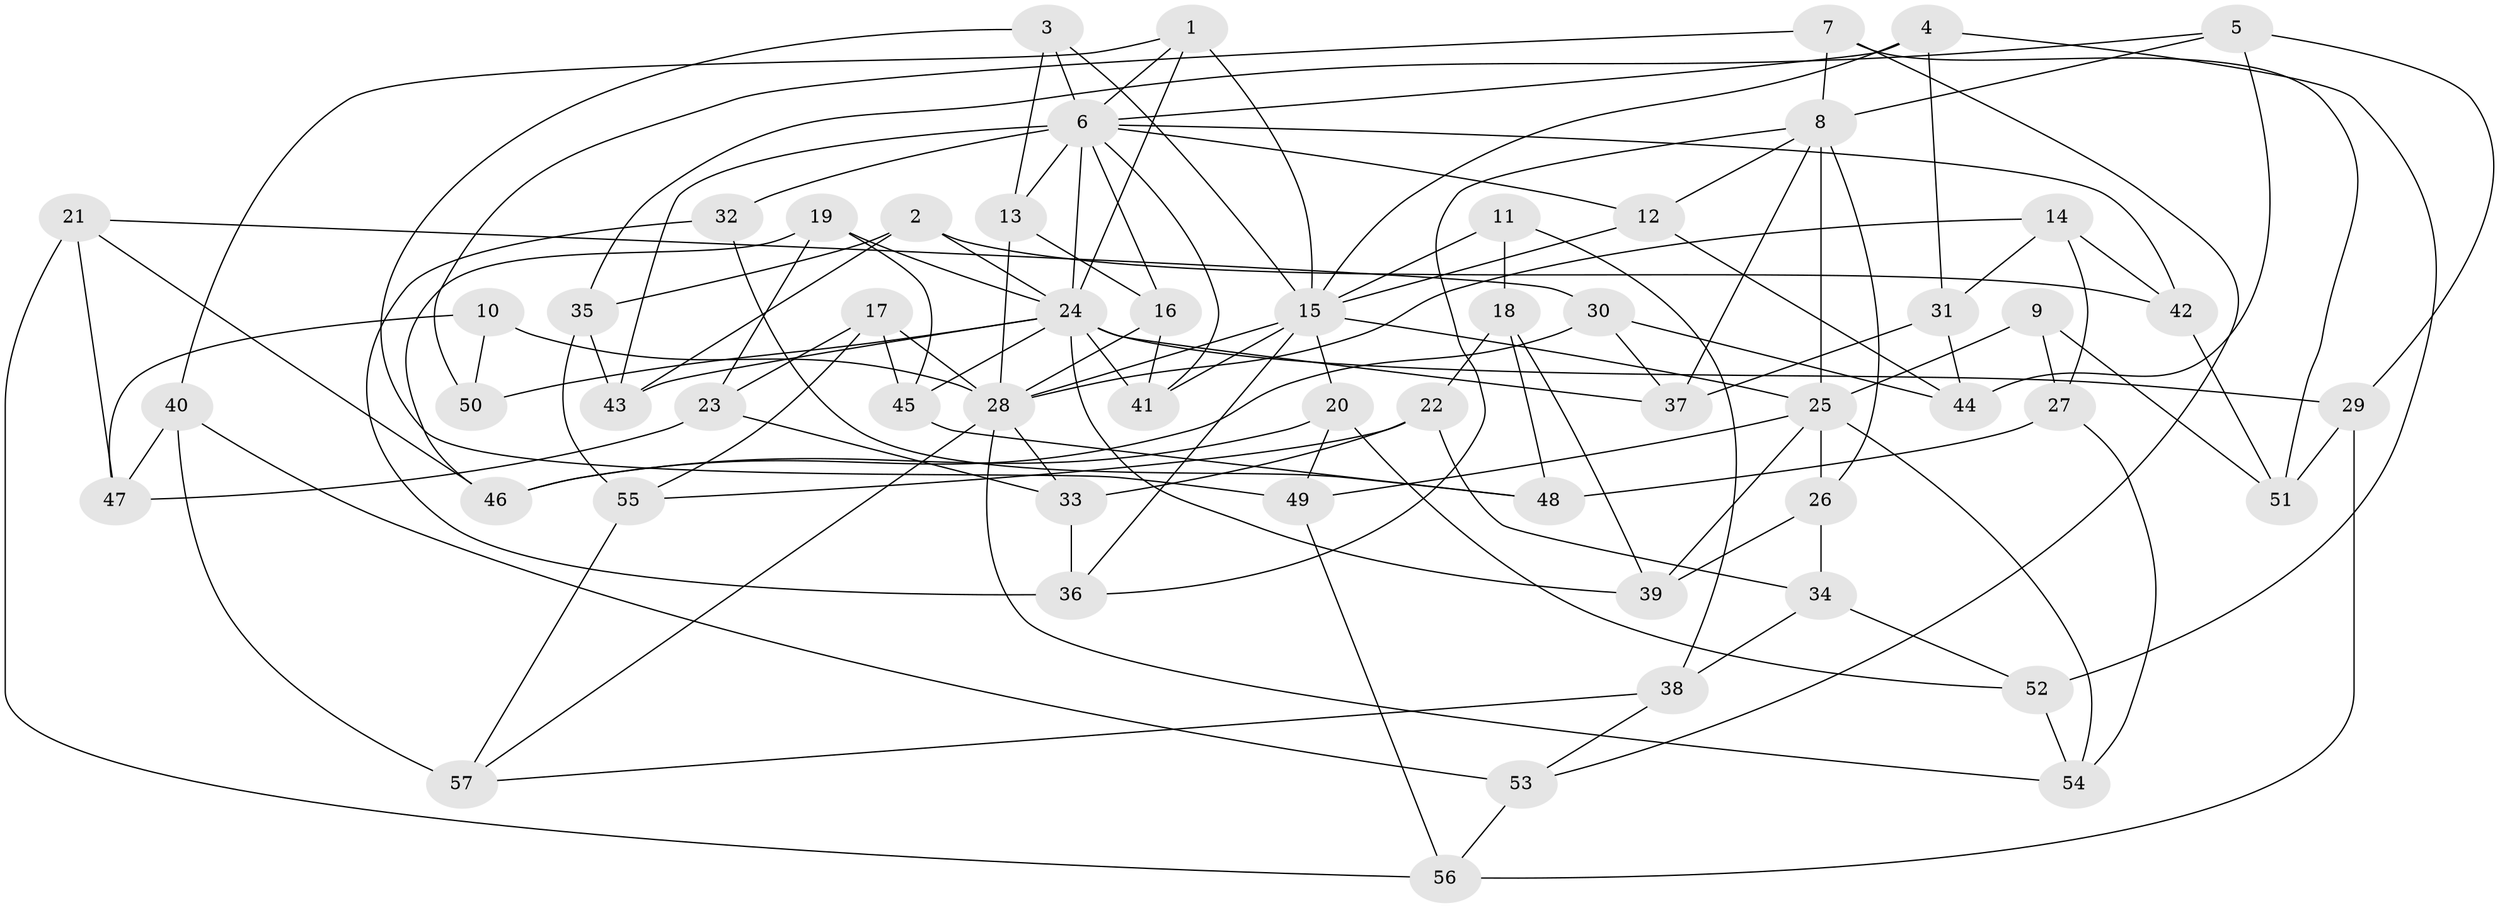 // original degree distribution, {4: 1.0}
// Generated by graph-tools (version 1.1) at 2025/53/03/04/25 22:53:38]
// undirected, 57 vertices, 127 edges
graph export_dot {
  node [color=gray90,style=filled];
  1;
  2;
  3;
  4;
  5;
  6;
  7;
  8;
  9;
  10;
  11;
  12;
  13;
  14;
  15;
  16;
  17;
  18;
  19;
  20;
  21;
  22;
  23;
  24;
  25;
  26;
  27;
  28;
  29;
  30;
  31;
  32;
  33;
  34;
  35;
  36;
  37;
  38;
  39;
  40;
  41;
  42;
  43;
  44;
  45;
  46;
  47;
  48;
  49;
  50;
  51;
  52;
  53;
  54;
  55;
  56;
  57;
  1 -- 6 [weight=1.0];
  1 -- 15 [weight=1.0];
  1 -- 24 [weight=1.0];
  1 -- 40 [weight=1.0];
  2 -- 24 [weight=1.0];
  2 -- 35 [weight=1.0];
  2 -- 42 [weight=1.0];
  2 -- 43 [weight=1.0];
  3 -- 6 [weight=1.0];
  3 -- 13 [weight=1.0];
  3 -- 15 [weight=1.0];
  3 -- 49 [weight=1.0];
  4 -- 6 [weight=1.0];
  4 -- 15 [weight=1.0];
  4 -- 31 [weight=1.0];
  4 -- 52 [weight=1.0];
  5 -- 8 [weight=1.0];
  5 -- 29 [weight=1.0];
  5 -- 35 [weight=1.0];
  5 -- 44 [weight=1.0];
  6 -- 12 [weight=1.0];
  6 -- 13 [weight=1.0];
  6 -- 16 [weight=1.0];
  6 -- 24 [weight=1.0];
  6 -- 32 [weight=2.0];
  6 -- 41 [weight=1.0];
  6 -- 42 [weight=1.0];
  6 -- 43 [weight=1.0];
  7 -- 8 [weight=1.0];
  7 -- 50 [weight=1.0];
  7 -- 51 [weight=1.0];
  7 -- 53 [weight=1.0];
  8 -- 12 [weight=1.0];
  8 -- 25 [weight=4.0];
  8 -- 26 [weight=1.0];
  8 -- 36 [weight=1.0];
  8 -- 37 [weight=1.0];
  9 -- 25 [weight=2.0];
  9 -- 27 [weight=1.0];
  9 -- 51 [weight=1.0];
  10 -- 28 [weight=2.0];
  10 -- 47 [weight=1.0];
  10 -- 50 [weight=1.0];
  11 -- 15 [weight=2.0];
  11 -- 18 [weight=1.0];
  11 -- 38 [weight=1.0];
  12 -- 15 [weight=1.0];
  12 -- 44 [weight=1.0];
  13 -- 16 [weight=1.0];
  13 -- 28 [weight=1.0];
  14 -- 27 [weight=1.0];
  14 -- 28 [weight=1.0];
  14 -- 31 [weight=1.0];
  14 -- 42 [weight=1.0];
  15 -- 20 [weight=1.0];
  15 -- 25 [weight=2.0];
  15 -- 28 [weight=1.0];
  15 -- 36 [weight=1.0];
  15 -- 41 [weight=1.0];
  16 -- 28 [weight=1.0];
  16 -- 41 [weight=1.0];
  17 -- 23 [weight=1.0];
  17 -- 28 [weight=1.0];
  17 -- 45 [weight=1.0];
  17 -- 55 [weight=1.0];
  18 -- 22 [weight=1.0];
  18 -- 39 [weight=1.0];
  18 -- 48 [weight=1.0];
  19 -- 23 [weight=1.0];
  19 -- 24 [weight=1.0];
  19 -- 45 [weight=1.0];
  19 -- 46 [weight=1.0];
  20 -- 46 [weight=1.0];
  20 -- 49 [weight=1.0];
  20 -- 52 [weight=1.0];
  21 -- 30 [weight=1.0];
  21 -- 46 [weight=1.0];
  21 -- 47 [weight=1.0];
  21 -- 56 [weight=1.0];
  22 -- 33 [weight=1.0];
  22 -- 34 [weight=1.0];
  22 -- 55 [weight=1.0];
  23 -- 33 [weight=1.0];
  23 -- 47 [weight=1.0];
  24 -- 29 [weight=1.0];
  24 -- 37 [weight=1.0];
  24 -- 39 [weight=1.0];
  24 -- 41 [weight=1.0];
  24 -- 43 [weight=1.0];
  24 -- 45 [weight=1.0];
  24 -- 50 [weight=2.0];
  25 -- 26 [weight=1.0];
  25 -- 39 [weight=1.0];
  25 -- 49 [weight=1.0];
  25 -- 54 [weight=1.0];
  26 -- 34 [weight=1.0];
  26 -- 39 [weight=1.0];
  27 -- 48 [weight=1.0];
  27 -- 54 [weight=1.0];
  28 -- 33 [weight=1.0];
  28 -- 54 [weight=1.0];
  28 -- 57 [weight=1.0];
  29 -- 51 [weight=1.0];
  29 -- 56 [weight=1.0];
  30 -- 37 [weight=1.0];
  30 -- 44 [weight=1.0];
  30 -- 46 [weight=1.0];
  31 -- 37 [weight=1.0];
  31 -- 44 [weight=1.0];
  32 -- 36 [weight=1.0];
  32 -- 48 [weight=1.0];
  33 -- 36 [weight=1.0];
  34 -- 38 [weight=1.0];
  34 -- 52 [weight=1.0];
  35 -- 43 [weight=1.0];
  35 -- 55 [weight=1.0];
  38 -- 53 [weight=1.0];
  38 -- 57 [weight=1.0];
  40 -- 47 [weight=1.0];
  40 -- 53 [weight=1.0];
  40 -- 57 [weight=1.0];
  42 -- 51 [weight=1.0];
  45 -- 48 [weight=1.0];
  49 -- 56 [weight=1.0];
  52 -- 54 [weight=1.0];
  53 -- 56 [weight=1.0];
  55 -- 57 [weight=1.0];
}
